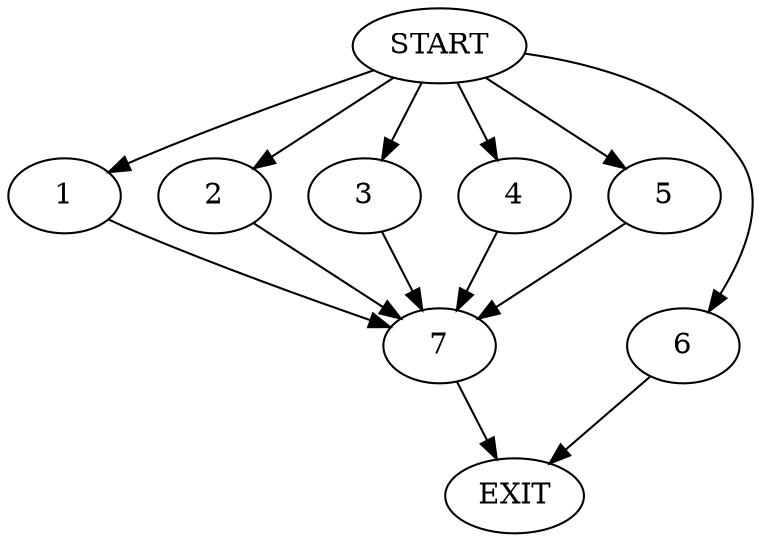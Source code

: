 digraph { 
0 [label="START"];
1;
2;
3;
4;
5;
6;
7;
8[label="EXIT"];
0 -> 6;
0 -> 1;
0:s2 -> 2;
0:s3 -> 3;
0:s4 -> 4;
0:s5 -> 5;
1 -> 7;
2 -> 7;
3 -> 7;
4 -> 7;
5 -> 7;
6 -> 8;
7 -> 8;
}